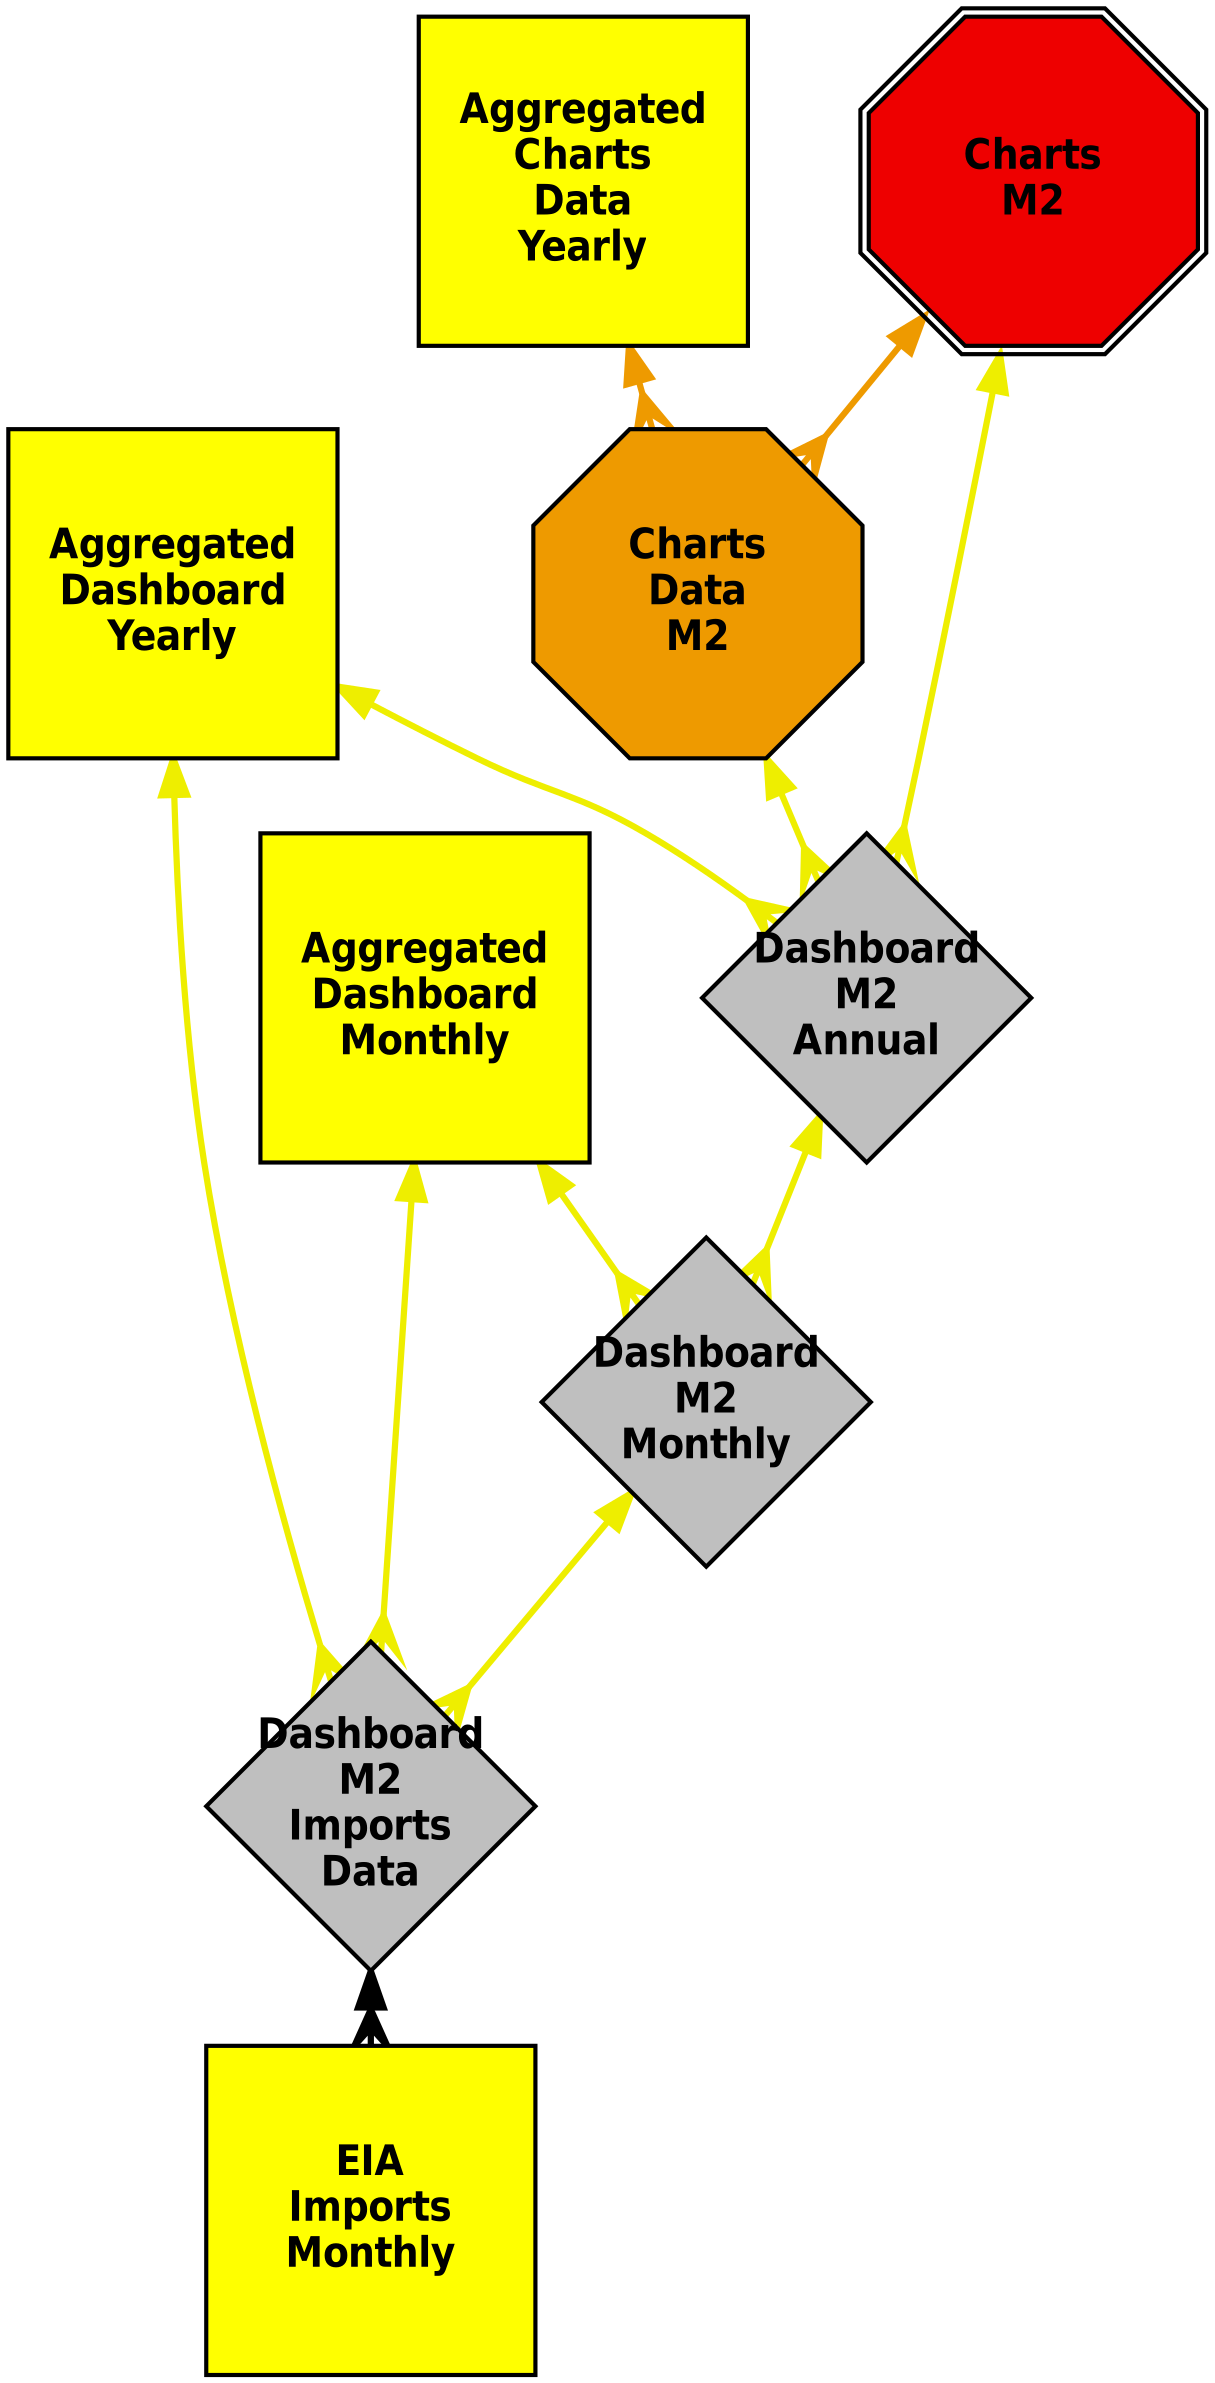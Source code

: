 digraph dependencies {
layers="one:two:three";
outputorder="edgesfirst";
nodesep=0.75;
EIA_Imports_Monthly [layer="two"] [style="filled"] [height="2.2"] [shape="box"] [fontsize="20"] [fillcolor="yellow"] [fontname="Helvetica-Narrow-Bold"] [fixedsize="true"] [label="EIA\nImports\nMonthly"] [width="2.2"] [penwidth="2"];
Dashboard_M2_Imports_Data -> EIA_Imports_Monthly [layer="one"] [arrowhead="crow"] [color="black"] [arrowsize="1.75"] [dir="both"] [penwidth="3"];
Dashboard_M2_Imports_Data [layer="two"] [style="filled"] [height="2.2"] [shape="diamond"] [fontsize="20"] [fillcolor="grey75"] [fontname="Helvetica-Narrow-Bold"] [fixedsize="true"] [label="Dashboard\nM2\nImports\nData"] [width="2.2"] [penwidth="2"];
Aggregated_Dashboard_Monthly -> Dashboard_M2_Imports_Data [layer="one"] [arrowhead="crow"] [color="yellow2"] [arrowsize="1.75"] [dir="both"] [penwidth="3"];
Aggregated_Dashboard_Yearly -> Dashboard_M2_Imports_Data [layer="one"] [arrowhead="crow"] [color="yellow2"] [arrowsize="1.75"] [dir="both"] [penwidth="3"];
Dashboard_M2_Monthly -> Dashboard_M2_Imports_Data [layer="one"] [arrowhead="crow"] [color="yellow2"] [arrowsize="1.75"] [dir="both"] [penwidth="3"];
Aggregated_Dashboard_Monthly [layer="two"] [style="filled"] [height="2.2"] [shape="box"] [fontsize="20"] [fillcolor="yellow"] [fontname="Helvetica-Narrow-Bold"] [fixedsize="true"] [label="Aggregated\nDashboard\nMonthly"] [width="2.2"] [penwidth="2"];
Aggregated_Dashboard_Yearly [layer="two"] [style="filled"] [height="2.2"] [shape="box"] [fontsize="20"] [fillcolor="yellow"] [fontname="Helvetica-Narrow-Bold"] [fixedsize="true"] [label="Aggregated\nDashboard\nYearly"] [width="2.2"] [penwidth="2"];
Dashboard_M2_Monthly [layer="two"] [style="filled"] [height="2.2"] [shape="diamond"] [fontsize="20"] [fillcolor="grey75"] [fontname="Helvetica-Narrow-Bold"] [fixedsize="true"] [label="Dashboard\nM2\nMonthly"] [width="2.2"] [penwidth="2"];
Aggregated_Dashboard_Monthly -> Dashboard_M2_Monthly [layer="one"] [arrowhead="crow"] [color="yellow2"] [arrowsize="1.75"] [dir="both"] [penwidth="3"];
Dashboard_M2_Annual -> Dashboard_M2_Monthly [layer="one"] [arrowhead="crow"] [color="yellow2"] [arrowsize="1.75"] [dir="both"] [penwidth="3"];
Dashboard_M2_Annual [layer="two"] [style="filled"] [height="2.2"] [shape="diamond"] [fontsize="20"] [fillcolor="grey75"] [fontname="Helvetica-Narrow-Bold"] [fixedsize="true"] [label="Dashboard\nM2\nAnnual"] [width="2.2"] [penwidth="2"];
Aggregated_Dashboard_Yearly -> Dashboard_M2_Annual [layer="one"] [arrowhead="crow"] [color="yellow2"] [arrowsize="1.75"] [dir="both"] [penwidth="3"];
Charts_Data_M2 -> Dashboard_M2_Annual [layer="one"] [arrowhead="crow"] [color="yellow2"] [arrowsize="1.75"] [dir="both"] [penwidth="3"];
Charts_M2 -> Dashboard_M2_Annual [layer="one"] [arrowhead="crow"] [color="yellow2"] [arrowsize="1.75"] [dir="both"] [penwidth="3"];
Charts_Data_M2 [layer="two"] [style="filled"] [height="2.2"] [shape="octagon"] [fontsize="20"] [fillcolor="orange2"] [fontname="Helvetica-Narrow-Bold"] [fixedsize="true"] [label="Charts\nData\nM2"] [width="2.2"] [penwidth="2"];
Aggregated_Charts_Data_Yearly -> Charts_Data_M2 [layer="one"] [arrowhead="crow"] [color="orange2"] [arrowsize="1.75"] [dir="both"] [penwidth="3"];
Charts_M2 -> Charts_Data_M2 [layer="one"] [arrowhead="crow"] [color="orange2"] [arrowsize="1.75"] [dir="both"] [penwidth="3"];
Charts_M2 [layer="two"] [style="filled"] [height="2.2"] [shape="doubleoctagon"] [fontsize="20"] [fillcolor="red2"] [fontname="Helvetica-Narrow-Bold"] [fixedsize="true"] [label="Charts\nM2"] [width="2.2"] [penwidth="2"];
Aggregated_Charts_Data_Yearly [layer="two"] [style="filled"] [height="2.2"] [shape="box"] [fontsize="20"] [fillcolor="yellow"] [fontname="Helvetica-Narrow-Bold"] [fixedsize="true"] [label="Aggregated\nCharts\nData\nYearly"] [width="2.2"] [penwidth="2"];
}